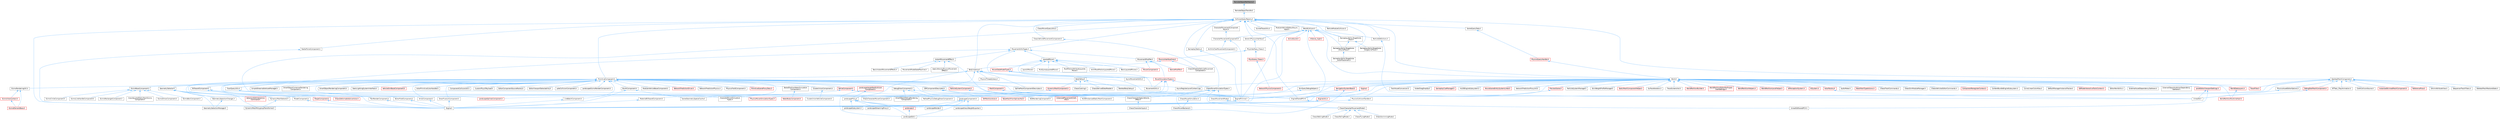 digraph "RemoteObjectPathName.h"
{
 // INTERACTIVE_SVG=YES
 // LATEX_PDF_SIZE
  bgcolor="transparent";
  edge [fontname=Helvetica,fontsize=10,labelfontname=Helvetica,labelfontsize=10];
  node [fontname=Helvetica,fontsize=10,shape=box,height=0.2,width=0.4];
  Node1 [id="Node000001",label="RemoteObjectPathName.h",height=0.2,width=0.4,color="gray40", fillcolor="grey60", style="filled", fontcolor="black",tooltip=" "];
  Node1 -> Node2 [id="edge1_Node000001_Node000002",dir="back",color="steelblue1",style="solid",tooltip=" "];
  Node2 [id="Node000002",label="RemoteObjectTransfer.h",height=0.2,width=0.4,color="grey40", fillcolor="white", style="filled",URL="$df/d26/RemoteObjectTransfer_8h.html",tooltip=" "];
  Node2 -> Node3 [id="edge2_Node000002_Node000003",dir="back",color="steelblue1",style="solid",tooltip=" "];
  Node3 [id="Node000003",label="CollisionQueryParams.h",height=0.2,width=0.4,color="grey40", fillcolor="white", style="filled",URL="$d0/d44/CollisionQueryParams_8h.html",tooltip=" "];
  Node3 -> Node4 [id="edge3_Node000003_Node000004",dir="back",color="steelblue1",style="solid",tooltip=" "];
  Node4 [id="Node000004",label="BodyInstance.h",height=0.2,width=0.4,color="grey40", fillcolor="white", style="filled",URL="$d3/d42/BodyInstance_8h.html",tooltip=" "];
  Node4 -> Node5 [id="edge4_Node000004_Node000005",dir="back",color="steelblue1",style="solid",tooltip=" "];
  Node5 [id="Node000005",label="BodySetup.h",height=0.2,width=0.4,color="grey40", fillcolor="white", style="filled",URL="$d8/d7b/BodySetup_8h.html",tooltip=" "];
  Node5 -> Node6 [id="edge5_Node000005_Node000006",dir="back",color="steelblue1",style="solid",tooltip=" "];
  Node6 [id="Node000006",label="ChaosCooking.h",height=0.2,width=0.4,color="grey40", fillcolor="white", style="filled",URL="$de/d88/ChaosCooking_8h.html",tooltip=" "];
  Node5 -> Node7 [id="edge6_Node000005_Node000007",dir="back",color="steelblue1",style="solid",tooltip=" "];
  Node7 [id="Node000007",label="ChaosDerivedDataReader.h",height=0.2,width=0.4,color="grey40", fillcolor="white", style="filled",URL="$de/d70/ChaosDerivedDataReader_8h.html",tooltip=" "];
  Node5 -> Node8 [id="edge7_Node000005_Node000008",dir="back",color="steelblue1",style="solid",tooltip=" "];
  Node8 [id="Node000008",label="DynamicMeshComponent.h",height=0.2,width=0.4,color="red", fillcolor="#FFF0F0", style="filled",URL="$d8/d66/DynamicMeshComponent_8h.html",tooltip=" "];
  Node8 -> Node16 [id="edge8_Node000008_Node000016",dir="back",color="steelblue1",style="solid",tooltip=" "];
  Node16 [id="Node000016",label="DynamicMeshSelector.h",height=0.2,width=0.4,color="grey40", fillcolor="white", style="filled",URL="$dc/d01/DynamicMeshSelector_8h.html",tooltip=" "];
  Node16 -> Node17 [id="edge9_Node000016_Node000017",dir="back",color="steelblue1",style="solid",tooltip=" "];
  Node17 [id="Node000017",label="DynamicMeshPolygroupTransformer.h",height=0.2,width=0.4,color="grey40", fillcolor="white", style="filled",URL="$dc/db2/DynamicMeshPolygroupTransformer_8h.html",tooltip=" "];
  Node8 -> Node80 [id="edge10_Node000008_Node000080",dir="back",color="steelblue1",style="solid",tooltip=" "];
  Node80 [id="Node000080",label="SceneGeometrySpatialCache.h",height=0.2,width=0.4,color="grey40", fillcolor="white", style="filled",URL="$d6/d6f/SceneGeometrySpatialCache_8h.html",tooltip=" "];
  Node5 -> Node81 [id="edge11_Node000005_Node000081",dir="back",color="steelblue1",style="solid",tooltip=" "];
  Node81 [id="Node000081",label="SkeletalBodySetup.h",height=0.2,width=0.4,color="grey40", fillcolor="white", style="filled",URL="$dc/dbc/SkeletalBodySetup_8h.html",tooltip=" "];
  Node4 -> Node82 [id="edge12_Node000004_Node000082",dir="back",color="steelblue1",style="solid",tooltip=" "];
  Node82 [id="Node000082",label="EngineSharedPCH.h",height=0.2,width=0.4,color="grey40", fillcolor="white", style="filled",URL="$dc/dbb/EngineSharedPCH_8h.html",tooltip=" "];
  Node82 -> Node83 [id="edge13_Node000082_Node000083",dir="back",color="steelblue1",style="solid",tooltip=" "];
  Node83 [id="Node000083",label="UnrealEdSharedPCH.h",height=0.2,width=0.4,color="grey40", fillcolor="white", style="filled",URL="$d1/de6/UnrealEdSharedPCH_8h.html",tooltip=" "];
  Node4 -> Node84 [id="edge14_Node000004_Node000084",dir="back",color="steelblue1",style="solid",tooltip=" "];
  Node84 [id="Node000084",label="ISMComponentDescriptor.h",height=0.2,width=0.4,color="grey40", fillcolor="white", style="filled",URL="$dd/d82/ISMComponentDescriptor_8h.html",tooltip=" "];
  Node84 -> Node85 [id="edge15_Node000084_Node000085",dir="back",color="steelblue1",style="solid",tooltip=" "];
  Node85 [id="Node000085",label="HLODInstancedStaticMeshComponent.h",height=0.2,width=0.4,color="grey40", fillcolor="white", style="filled",URL="$dd/d88/HLODInstancedStaticMeshComponent_8h.html",tooltip=" "];
  Node84 -> Node86 [id="edge16_Node000084_Node000086",dir="back",color="steelblue1",style="solid",tooltip=" "];
  Node86 [id="Node000086",label="ISMPartitionActor.h",height=0.2,width=0.4,color="red", fillcolor="#FFF0F0", style="filled",URL="$d8/dac/ISMPartitionActor_8h.html",tooltip=" "];
  Node84 -> Node88 [id="edge17_Node000084_Node000088",dir="back",color="steelblue1",style="solid",tooltip=" "];
  Node88 [id="Node000088",label="InstancedPlacementClient\lInfo.h",height=0.2,width=0.4,color="red", fillcolor="#FFF0F0", style="filled",URL="$d0/d12/InstancedPlacementClientInfo_8h.html",tooltip=" "];
  Node4 -> Node90 [id="edge18_Node000004_Node000090",dir="back",color="steelblue1",style="solid",tooltip=" "];
  Node90 [id="Node000090",label="LandscapeProxy.h",height=0.2,width=0.4,color="grey40", fillcolor="white", style="filled",URL="$db/dae/LandscapeProxy_8h.html",tooltip=" "];
  Node90 -> Node91 [id="edge19_Node000090_Node000091",dir="back",color="steelblue1",style="solid",tooltip=" "];
  Node91 [id="Node000091",label="Landscape.h",height=0.2,width=0.4,color="red", fillcolor="#FFF0F0", style="filled",URL="$d5/dd6/Landscape_8h.html",tooltip=" "];
  Node91 -> Node92 [id="edge20_Node000091_Node000092",dir="back",color="steelblue1",style="solid",tooltip=" "];
  Node92 [id="Node000092",label="LandscapeEdit.h",height=0.2,width=0.4,color="grey40", fillcolor="white", style="filled",URL="$df/d61/LandscapeEdit_8h.html",tooltip=" "];
  Node90 -> Node92 [id="edge21_Node000090_Node000092",dir="back",color="steelblue1",style="solid",tooltip=" "];
  Node90 -> Node97 [id="edge22_Node000090_Node000097",dir="back",color="steelblue1",style="solid",tooltip=" "];
  Node97 [id="Node000097",label="LandscapeRender.h",height=0.2,width=0.4,color="grey40", fillcolor="white", style="filled",URL="$df/d67/LandscapeRender_8h.html",tooltip=" "];
  Node90 -> Node98 [id="edge23_Node000090_Node000098",dir="back",color="steelblue1",style="solid",tooltip=" "];
  Node98 [id="Node000098",label="LandscapeStreamingProxy.h",height=0.2,width=0.4,color="grey40", fillcolor="white", style="filled",URL="$de/d5a/LandscapeStreamingProxy_8h.html",tooltip=" "];
  Node90 -> Node99 [id="edge24_Node000090_Node000099",dir="back",color="steelblue1",style="solid",tooltip=" "];
  Node99 [id="Node000099",label="LandscapeSubsystem.h",height=0.2,width=0.4,color="grey40", fillcolor="white", style="filled",URL="$d7/ddd/LandscapeSubsystem_8h.html",tooltip=" "];
  Node4 -> Node100 [id="edge25_Node000004_Node000100",dir="back",color="steelblue1",style="solid",tooltip=" "];
  Node100 [id="Node000100",label="PhysicsThreadLibrary.h",height=0.2,width=0.4,color="grey40", fillcolor="white", style="filled",URL="$dd/df6/PhysicsThreadLibrary_8h.html",tooltip=" "];
  Node4 -> Node101 [id="edge26_Node000004_Node000101",dir="back",color="steelblue1",style="solid",tooltip=" "];
  Node101 [id="Node000101",label="PrimitiveComponent.h",height=0.2,width=0.4,color="grey40", fillcolor="white", style="filled",URL="$df/d9f/PrimitiveComponent_8h.html",tooltip=" "];
  Node101 -> Node102 [id="edge27_Node000101_Node000102",dir="back",color="steelblue1",style="solid",tooltip=" "];
  Node102 [id="Node000102",label="ActorPrimitiveColorHandler.h",height=0.2,width=0.4,color="grey40", fillcolor="white", style="filled",URL="$d4/d72/ActorPrimitiveColorHandler_8h.html",tooltip=" "];
  Node101 -> Node103 [id="edge28_Node000101_Node000103",dir="back",color="steelblue1",style="solid",tooltip=" "];
  Node103 [id="Node000103",label="ArrowComponent.h",height=0.2,width=0.4,color="grey40", fillcolor="white", style="filled",URL="$db/d35/ArrowComponent_8h.html",tooltip=" "];
  Node103 -> Node104 [id="edge29_Node000103_Node000104",dir="back",color="steelblue1",style="solid",tooltip=" "];
  Node104 [id="Node000104",label="Engine.h",height=0.2,width=0.4,color="grey40", fillcolor="white", style="filled",URL="$d1/d34/Public_2Engine_8h.html",tooltip=" "];
  Node101 -> Node105 [id="edge30_Node000101_Node000105",dir="back",color="steelblue1",style="solid",tooltip=" "];
  Node105 [id="Node000105",label="AsyncRegisterLevelContext.cpp",height=0.2,width=0.4,color="grey40", fillcolor="white", style="filled",URL="$da/df8/AsyncRegisterLevelContext_8cpp.html",tooltip=" "];
  Node101 -> Node106 [id="edge31_Node000101_Node000106",dir="back",color="steelblue1",style="solid",tooltip=" "];
  Node106 [id="Node000106",label="BakedShallowWaterSimulation\lComponent.h",height=0.2,width=0.4,color="grey40", fillcolor="white", style="filled",URL="$d4/dbc/BakedShallowWaterSimulationComponent_8h.html",tooltip=" "];
  Node106 -> Node107 [id="edge32_Node000106_Node000107",dir="back",color="steelblue1",style="solid",tooltip=" "];
  Node107 [id="Node000107",label="WaterBodyComponent.h",height=0.2,width=0.4,color="red", fillcolor="#FFF0F0", style="filled",URL="$db/d59/WaterBodyComponent_8h.html",tooltip=" "];
  Node101 -> Node120 [id="edge33_Node000101_Node000120",dir="back",color="steelblue1",style="solid",tooltip=" "];
  Node120 [id="Node000120",label="BillboardComponent.h",height=0.2,width=0.4,color="grey40", fillcolor="white", style="filled",URL="$db/d72/BillboardComponent_8h.html",tooltip=" "];
  Node120 -> Node121 [id="edge34_Node000120_Node000121",dir="back",color="steelblue1",style="solid",tooltip=" "];
  Node121 [id="Node000121",label="ChaosDeformableSolverActor.h",height=0.2,width=0.4,color="red", fillcolor="#FFF0F0", style="filled",URL="$d2/de9/ChaosDeformableSolverActor_8h.html",tooltip=" "];
  Node120 -> Node104 [id="edge35_Node000120_Node000104",dir="back",color="steelblue1",style="solid",tooltip=" "];
  Node101 -> Node125 [id="edge36_Node000101_Node000125",dir="back",color="steelblue1",style="solid",tooltip=" "];
  Node125 [id="Node000125",label="BrushComponent.h",height=0.2,width=0.4,color="grey40", fillcolor="white", style="filled",URL="$d0/d9c/BrushComponent_8h.html",tooltip=" "];
  Node125 -> Node104 [id="edge37_Node000125_Node000104",dir="back",color="steelblue1",style="solid",tooltip=" "];
  Node125 -> Node80 [id="edge38_Node000125_Node000080",dir="back",color="steelblue1",style="solid",tooltip=" "];
  Node101 -> Node126 [id="edge39_Node000101_Node000126",dir="back",color="steelblue1",style="solid",tooltip=" "];
  Node126 [id="Node000126",label="ClusterUnionComponent.h",height=0.2,width=0.4,color="grey40", fillcolor="white", style="filled",URL="$d0/d16/ClusterUnionComponent_8h.html",tooltip=" "];
  Node126 -> Node127 [id="edge40_Node000126_Node000127",dir="back",color="steelblue1",style="solid",tooltip=" "];
  Node127 [id="Node000127",label="ClusterUnionVehicleComponent.h",height=0.2,width=0.4,color="grey40", fillcolor="white", style="filled",URL="$dd/deb/ClusterUnionVehicleComponent_8h.html",tooltip=" "];
  Node101 -> Node128 [id="edge41_Node000101_Node000128",dir="back",color="steelblue1",style="solid",tooltip=" "];
  Node128 [id="Node000128",label="ComponentCollisionUtil.h",height=0.2,width=0.4,color="grey40", fillcolor="white", style="filled",URL="$d9/d1c/ComponentCollisionUtil_8h.html",tooltip=" "];
  Node101 -> Node129 [id="edge42_Node000101_Node000129",dir="back",color="steelblue1",style="solid",tooltip=" "];
  Node129 [id="Node000129",label="CustomPhysXPayload.h",height=0.2,width=0.4,color="grey40", fillcolor="white", style="filled",URL="$d3/d90/CustomPhysXPayload_8h.html",tooltip=" "];
  Node101 -> Node130 [id="edge43_Node000101_Node000130",dir="back",color="steelblue1",style="solid",tooltip=" "];
  Node130 [id="Node000130",label="DebugDrawComponent.h",height=0.2,width=0.4,color="grey40", fillcolor="white", style="filled",URL="$d9/dae/DebugDrawComponent_8h.html",tooltip=" "];
  Node130 -> Node131 [id="edge44_Node000130_Node000131",dir="back",color="steelblue1",style="solid",tooltip=" "];
  Node131 [id="Node000131",label="EQSRenderingComponent.h",height=0.2,width=0.4,color="grey40", fillcolor="white", style="filled",URL="$df/d63/EQSRenderingComponent_8h.html",tooltip=" "];
  Node130 -> Node132 [id="edge45_Node000130_Node000132",dir="back",color="steelblue1",style="solid",tooltip=" "];
  Node132 [id="Node000132",label="PathedPhysicsDebugDrawComponent.h",height=0.2,width=0.4,color="grey40", fillcolor="white", style="filled",URL="$d9/dd8/PathedPhysicsDebugDrawComponent_8h.html",tooltip=" "];
  Node130 -> Node133 [id="edge46_Node000130_Node000133",dir="back",color="steelblue1",style="solid",tooltip=" "];
  Node133 [id="Node000133",label="SmartObjectDebugRendering\lComponent.h",height=0.2,width=0.4,color="grey40", fillcolor="white", style="filled",URL="$d2/db9/SmartObjectDebugRenderingComponent_8h.html",tooltip=" "];
  Node101 -> Node134 [id="edge47_Node000101_Node000134",dir="back",color="steelblue1",style="solid",tooltip=" "];
  Node134 [id="Node000134",label="DrawFrustumComponent.h",height=0.2,width=0.4,color="grey40", fillcolor="white", style="filled",URL="$db/d24/DrawFrustumComponent_8h.html",tooltip=" "];
  Node134 -> Node104 [id="edge48_Node000134_Node000104",dir="back",color="steelblue1",style="solid",tooltip=" "];
  Node101 -> Node135 [id="edge49_Node000101_Node000135",dir="back",color="steelblue1",style="solid",tooltip=" "];
  Node135 [id="Node000135",label="EditorComponentSourceFactory.h",height=0.2,width=0.4,color="grey40", fillcolor="white", style="filled",URL="$d4/d35/EditorComponentSourceFactory_8h.html",tooltip=" "];
  Node101 -> Node136 [id="edge50_Node000101_Node000136",dir="back",color="steelblue1",style="solid",tooltip=" "];
  Node136 [id="Node000136",label="EditorViewportSelectability.h",height=0.2,width=0.4,color="grey40", fillcolor="white", style="filled",URL="$d0/da6/EditorViewportSelectability_8h.html",tooltip=" "];
  Node101 -> Node137 [id="edge51_Node000101_Node000137",dir="back",color="steelblue1",style="solid",tooltip=" "];
  Node137 [id="Node000137",label="EngineMinimal.h",height=0.2,width=0.4,color="grey40", fillcolor="white", style="filled",URL="$d0/d2c/EngineMinimal_8h.html",tooltip=" "];
  Node137 -> Node104 [id="edge52_Node000137_Node000104",dir="back",color="steelblue1",style="solid",tooltip=" "];
  Node101 -> Node82 [id="edge53_Node000101_Node000082",dir="back",color="steelblue1",style="solid",tooltip=" "];
  Node101 -> Node138 [id="edge54_Node000101_Node000138",dir="back",color="steelblue1",style="solid",tooltip=" "];
  Node138 [id="Node000138",label="FloorQueryUtils.h",height=0.2,width=0.4,color="grey40", fillcolor="white", style="filled",URL="$df/d2a/FloorQueryUtils_8h.html",tooltip=" "];
  Node138 -> Node139 [id="edge55_Node000138_Node000139",dir="back",color="steelblue1",style="solid",tooltip=" "];
  Node139 [id="Node000139",label="ChaosCharacterMoverComponent.h",height=0.2,width=0.4,color="grey40", fillcolor="white", style="filled",URL="$d5/dd2/ChaosCharacterMoverComponent_8h.html",tooltip=" "];
  Node138 -> Node140 [id="edge56_Node000138_Node000140",dir="back",color="steelblue1",style="solid",tooltip=" "];
  Node140 [id="Node000140",label="CharacterMoverSimulation\lTypes.h",height=0.2,width=0.4,color="grey40", fillcolor="white", style="filled",URL="$df/dcc/CharacterMoverSimulationTypes_8h.html",tooltip=" "];
  Node138 -> Node141 [id="edge57_Node000138_Node000141",dir="back",color="steelblue1",style="solid",tooltip=" "];
  Node141 [id="Node000141",label="PhysicsMoverSimulationTypes.h",height=0.2,width=0.4,color="red", fillcolor="#FFF0F0", style="filled",URL="$d1/d2f/PhysicsMoverSimulationTypes_8h.html",tooltip=" "];
  Node101 -> Node151 [id="edge58_Node000101_Node000151",dir="back",color="steelblue1",style="solid",tooltip=" "];
  Node151 [id="Node000151",label="GeometrySelector.h",height=0.2,width=0.4,color="grey40", fillcolor="white", style="filled",URL="$d5/d67/GeometrySelector_8h.html",tooltip=" "];
  Node151 -> Node17 [id="edge59_Node000151_Node000017",dir="back",color="steelblue1",style="solid",tooltip=" "];
  Node151 -> Node16 [id="edge60_Node000151_Node000016",dir="back",color="steelblue1",style="solid",tooltip=" "];
  Node151 -> Node152 [id="edge61_Node000151_Node000152",dir="back",color="steelblue1",style="solid",tooltip=" "];
  Node152 [id="Node000152",label="GeometrySelectionChanges.h",height=0.2,width=0.4,color="grey40", fillcolor="white", style="filled",URL="$d2/d21/GeometrySelectionChanges_8h.html",tooltip=" "];
  Node152 -> Node153 [id="edge62_Node000152_Node000153",dir="back",color="steelblue1",style="solid",tooltip=" "];
  Node153 [id="Node000153",label="GeometrySelectionManager.h",height=0.2,width=0.4,color="grey40", fillcolor="white", style="filled",URL="$d9/d43/GeometrySelectionManager_8h.html",tooltip=" "];
  Node151 -> Node153 [id="edge63_Node000151_Node000153",dir="back",color="steelblue1",style="solid",tooltip=" "];
  Node151 -> Node154 [id="edge64_Node000151_Node000154",dir="back",color="steelblue1",style="solid",tooltip=" "];
  Node154 [id="Node000154",label="SelectionEditInteractive\lCommand.h",height=0.2,width=0.4,color="red", fillcolor="#FFF0F0", style="filled",URL="$d8/db5/SelectionEditInteractiveCommand_8h.html",tooltip=" "];
  Node101 -> Node159 [id="edge65_Node000101_Node000159",dir="back",color="steelblue1",style="solid",tooltip=" "];
  Node159 [id="Node000159",label="GizmoBaseComponent.h",height=0.2,width=0.4,color="grey40", fillcolor="white", style="filled",URL="$db/dfd/GizmoBaseComponent_8h.html",tooltip=" "];
  Node159 -> Node160 [id="edge66_Node000159_Node000160",dir="back",color="steelblue1",style="solid",tooltip=" "];
  Node160 [id="Node000160",label="GizmoArrowComponent.h",height=0.2,width=0.4,color="grey40", fillcolor="white", style="filled",URL="$d9/df9/GizmoArrowComponent_8h.html",tooltip=" "];
  Node159 -> Node161 [id="edge67_Node000159_Node000161",dir="back",color="steelblue1",style="solid",tooltip=" "];
  Node161 [id="Node000161",label="GizmoBoxComponent.h",height=0.2,width=0.4,color="grey40", fillcolor="white", style="filled",URL="$d4/d84/GizmoBoxComponent_8h.html",tooltip=" "];
  Node159 -> Node162 [id="edge68_Node000159_Node000162",dir="back",color="steelblue1",style="solid",tooltip=" "];
  Node162 [id="Node000162",label="GizmoCircleComponent.h",height=0.2,width=0.4,color="grey40", fillcolor="white", style="filled",URL="$d3/d78/GizmoCircleComponent_8h.html",tooltip=" "];
  Node159 -> Node163 [id="edge69_Node000159_Node000163",dir="back",color="steelblue1",style="solid",tooltip=" "];
  Node163 [id="Node000163",label="GizmoLineHandleComponent.h",height=0.2,width=0.4,color="grey40", fillcolor="white", style="filled",URL="$d3/d98/GizmoLineHandleComponent_8h.html",tooltip=" "];
  Node159 -> Node164 [id="edge70_Node000159_Node000164",dir="back",color="steelblue1",style="solid",tooltip=" "];
  Node164 [id="Node000164",label="GizmoRectangleComponent.h",height=0.2,width=0.4,color="grey40", fillcolor="white", style="filled",URL="$d9/ded/GizmoRectangleComponent_8h.html",tooltip=" "];
  Node159 -> Node165 [id="edge71_Node000159_Node000165",dir="back",color="steelblue1",style="solid",tooltip=" "];
  Node165 [id="Node000165",label="ViewAdjustedStaticMeshGizmo\lComponent.h",height=0.2,width=0.4,color="grey40", fillcolor="white", style="filled",URL="$d3/d99/ViewAdjustedStaticMeshGizmoComponent_8h.html",tooltip=" "];
  Node101 -> Node166 [id="edge72_Node000101_Node000166",dir="back",color="steelblue1",style="solid",tooltip=" "];
  Node166 [id="Node000166",label="GizmoRenderingUtil.h",height=0.2,width=0.4,color="grey40", fillcolor="white", style="filled",URL="$d0/d40/GizmoRenderingUtil_8h.html",tooltip=" "];
  Node166 -> Node167 [id="edge73_Node000166_Node000167",dir="back",color="steelblue1",style="solid",tooltip=" "];
  Node167 [id="Node000167",label="GizmoElementBase.h",height=0.2,width=0.4,color="red", fillcolor="#FFF0F0", style="filled",URL="$d5/d19/GizmoElementBase_8h.html",tooltip=" "];
  Node166 -> Node183 [id="edge74_Node000166_Node000183",dir="back",color="steelblue1",style="solid",tooltip=" "];
  Node183 [id="Node000183",label="GizmoViewContext.h",height=0.2,width=0.4,color="red", fillcolor="#FFF0F0", style="filled",URL="$dd/d1a/GizmoViewContext_8h.html",tooltip=" "];
  Node183 -> Node167 [id="edge75_Node000183_Node000167",dir="back",color="steelblue1",style="solid",tooltip=" "];
  Node101 -> Node84 [id="edge76_Node000101_Node000084",dir="back",color="steelblue1",style="solid",tooltip=" "];
  Node101 -> Node185 [id="edge77_Node000101_Node000185",dir="back",color="steelblue1",style="solid",tooltip=" "];
  Node185 [id="Node000185",label="LakeCollisionComponent.h",height=0.2,width=0.4,color="grey40", fillcolor="white", style="filled",URL="$d6/d05/LakeCollisionComponent_8h.html",tooltip=" "];
  Node101 -> Node186 [id="edge78_Node000101_Node000186",dir="back",color="steelblue1",style="solid",tooltip=" "];
  Node186 [id="Node000186",label="LandscapeComponent.h",height=0.2,width=0.4,color="grey40", fillcolor="white", style="filled",URL="$d4/dba/LandscapeComponent_8h.html",tooltip=" "];
  Node186 -> Node91 [id="edge79_Node000186_Node000091",dir="back",color="steelblue1",style="solid",tooltip=" "];
  Node186 -> Node92 [id="edge80_Node000186_Node000092",dir="back",color="steelblue1",style="solid",tooltip=" "];
  Node186 -> Node187 [id="edge81_Node000186_Node000187",dir="back",color="steelblue1",style="solid",tooltip=" "];
  Node187 [id="Node000187",label="LandscapeGrassWeightExporter.h",height=0.2,width=0.4,color="grey40", fillcolor="white", style="filled",URL="$de/d64/LandscapeGrassWeightExporter_8h.html",tooltip=" "];
  Node186 -> Node97 [id="edge82_Node000186_Node000097",dir="back",color="steelblue1",style="solid",tooltip=" "];
  Node101 -> Node188 [id="edge83_Node000101_Node000188",dir="back",color="steelblue1",style="solid",tooltip=" "];
  Node188 [id="Node000188",label="LandscapeGizmoRenderComponent.h",height=0.2,width=0.4,color="grey40", fillcolor="white", style="filled",URL="$d0/d84/LandscapeGizmoRenderComponent_8h.html",tooltip=" "];
  Node101 -> Node189 [id="edge84_Node000101_Node000189",dir="back",color="steelblue1",style="solid",tooltip=" "];
  Node189 [id="Node000189",label="LandscapeHeightfieldCollision\lComponent.h",height=0.2,width=0.4,color="red", fillcolor="#FFF0F0", style="filled",URL="$d2/d06/LandscapeHeightfieldCollisionComponent_8h.html",tooltip=" "];
  Node189 -> Node92 [id="edge85_Node000189_Node000092",dir="back",color="steelblue1",style="solid",tooltip=" "];
  Node189 -> Node90 [id="edge86_Node000189_Node000090",dir="back",color="steelblue1",style="solid",tooltip=" "];
  Node101 -> Node191 [id="edge87_Node000101_Node000191",dir="back",color="steelblue1",style="solid",tooltip=" "];
  Node191 [id="Node000191",label="LandscapeSplinesComponent.h",height=0.2,width=0.4,color="red", fillcolor="#FFF0F0", style="filled",URL="$d4/d7e/LandscapeSplinesComponent_8h.html",tooltip=" "];
  Node101 -> Node194 [id="edge88_Node000101_Node000194",dir="back",color="steelblue1",style="solid",tooltip=" "];
  Node194 [id="Node000194",label="LineBatchComponent.h",height=0.2,width=0.4,color="grey40", fillcolor="white", style="filled",URL="$d4/dd8/LineBatchComponent_8h.html",tooltip=" "];
  Node194 -> Node104 [id="edge89_Node000194_Node000104",dir="back",color="steelblue1",style="solid",tooltip=" "];
  Node101 -> Node195 [id="edge90_Node000101_Node000195",dir="back",color="steelblue1",style="solid",tooltip=" "];
  Node195 [id="Node000195",label="MaterialBillboardComponent.h",height=0.2,width=0.4,color="grey40", fillcolor="white", style="filled",URL="$d0/d98/MaterialBillboardComponent_8h.html",tooltip=" "];
  Node195 -> Node104 [id="edge91_Node000195_Node000104",dir="back",color="steelblue1",style="solid",tooltip=" "];
  Node101 -> Node196 [id="edge92_Node000101_Node000196",dir="back",color="steelblue1",style="solid",tooltip=" "];
  Node196 [id="Node000196",label="MeshComponent.h",height=0.2,width=0.4,color="red", fillcolor="#FFF0F0", style="filled",URL="$dd/d57/MeshComponent_8h.html",tooltip=" "];
  Node196 -> Node137 [id="edge93_Node000196_Node000137",dir="back",color="steelblue1",style="solid",tooltip=" "];
  Node196 -> Node82 [id="edge94_Node000196_Node000082",dir="back",color="steelblue1",style="solid",tooltip=" "];
  Node101 -> Node373 [id="edge95_Node000101_Node000373",dir="back",color="steelblue1",style="solid",tooltip=" "];
  Node373 [id="Node000373",label="ModelComponent.h",height=0.2,width=0.4,color="grey40", fillcolor="white", style="filled",URL="$d9/d34/ModelComponent_8h.html",tooltip=" "];
  Node373 -> Node104 [id="edge96_Node000373_Node000104",dir="back",color="steelblue1",style="solid",tooltip=" "];
  Node101 -> Node374 [id="edge97_Node000101_Node000374",dir="back",color="steelblue1",style="solid",tooltip=" "];
  Node374 [id="Node000374",label="ModularVehicleBaseComponent.h",height=0.2,width=0.4,color="grey40", fillcolor="white", style="filled",URL="$d3/dc7/ModularVehicleBaseComponent_8h.html",tooltip=" "];
  Node101 -> Node375 [id="edge98_Node000101_Node000375",dir="back",color="steelblue1",style="solid",tooltip=" "];
  Node375 [id="Node000375",label="MovementUtils.h",height=0.2,width=0.4,color="grey40", fillcolor="white", style="filled",URL="$d0/d54/MovementUtils_8h.html",tooltip=" "];
  Node101 -> Node376 [id="edge99_Node000101_Node000376",dir="back",color="steelblue1",style="solid",tooltip=" "];
  Node376 [id="Node000376",label="NetworkPredictionDriver.h",height=0.2,width=0.4,color="red", fillcolor="#FFF0F0", style="filled",URL="$d4/db2/NetworkPredictionDriver_8h.html",tooltip=" "];
  Node101 -> Node383 [id="edge100_Node000101_Node000383",dir="back",color="steelblue1",style="solid",tooltip=" "];
  Node383 [id="Node000383",label="NetworkPredictionPhysics.h",height=0.2,width=0.4,color="grey40", fillcolor="white", style="filled",URL="$d8/dee/NetworkPredictionPhysics_8h.html",tooltip=" "];
  Node101 -> Node384 [id="edge101_Node000101_Node000384",dir="back",color="steelblue1",style="solid",tooltip=" "];
  Node384 [id="Node000384",label="ParticleSystemComponent.h",height=0.2,width=0.4,color="red", fillcolor="#FFF0F0", style="filled",URL="$d4/d17/ParticleSystemComponent_8h.html",tooltip=" "];
  Node384 -> Node137 [id="edge102_Node000384_Node000137",dir="back",color="steelblue1",style="solid",tooltip=" "];
  Node101 -> Node392 [id="edge103_Node000101_Node000392",dir="back",color="steelblue1",style="solid",tooltip=" "];
  Node392 [id="Node000392",label="PhysicsFieldComponent.h",height=0.2,width=0.4,color="grey40", fillcolor="white", style="filled",URL="$dd/d76/PhysicsFieldComponent_8h.html",tooltip=" "];
  Node101 -> Node393 [id="edge104_Node000101_Node000393",dir="back",color="steelblue1",style="solid",tooltip=" "];
  Node393 [id="Node000393",label="PrimitiveSceneProxyDesc.h",height=0.2,width=0.4,color="red", fillcolor="#FFF0F0", style="filled",URL="$d8/d20/PrimitiveSceneProxyDesc_8h.html",tooltip=" "];
  Node101 -> Node398 [id="edge105_Node000101_Node000398",dir="back",color="steelblue1",style="solid",tooltip=" "];
  Node398 [id="Node000398",label="ShapeComponent.h",height=0.2,width=0.4,color="red", fillcolor="#FFF0F0", style="filled",URL="$d4/d4b/ShapeComponent_8h.html",tooltip=" "];
  Node398 -> Node104 [id="edge106_Node000398_Node000104",dir="back",color="steelblue1",style="solid",tooltip=" "];
  Node101 -> Node406 [id="edge107_Node000101_Node000406",dir="back",color="steelblue1",style="solid",tooltip=" "];
  Node406 [id="Node000406",label="SimpleStreamableAssetManager.h",height=0.2,width=0.4,color="grey40", fillcolor="white", style="filled",URL="$df/d02/SimpleStreamableAssetManager_8h.html",tooltip=" "];
  Node101 -> Node407 [id="edge108_Node000101_Node000407",dir="back",color="steelblue1",style="solid",tooltip=" "];
  Node407 [id="Node000407",label="SmartObjectContainerRendering\lComponent.h",height=0.2,width=0.4,color="grey40", fillcolor="white", style="filled",URL="$d8/d15/SmartObjectContainerRenderingComponent_8h.html",tooltip=" "];
  Node101 -> Node408 [id="edge109_Node000101_Node000408",dir="back",color="steelblue1",style="solid",tooltip=" "];
  Node408 [id="Node000408",label="SmartObjectRenderingComponent.h",height=0.2,width=0.4,color="grey40", fillcolor="white", style="filled",URL="$da/d17/SmartObjectRenderingComponent_8h.html",tooltip=" "];
  Node101 -> Node409 [id="edge110_Node000101_Node000409",dir="back",color="steelblue1",style="solid",tooltip=" "];
  Node409 [id="Node000409",label="SplineComponent.h",height=0.2,width=0.4,color="red", fillcolor="#FFF0F0", style="filled",URL="$d3/d00/SplineComponent_8h.html",tooltip=" "];
  Node409 -> Node50 [id="edge111_Node000409_Node000050",dir="back",color="steelblue1",style="solid",tooltip=" "];
  Node50 [id="Node000050",label="BaseMeshFromSplinesTool.h",height=0.2,width=0.4,color="red", fillcolor="#FFF0F0", style="filled",URL="$da/d31/BaseMeshFromSplinesTool_8h.html",tooltip=" "];
  Node409 -> Node191 [id="edge112_Node000409_Node000191",dir="back",color="steelblue1",style="solid",tooltip=" "];
  Node101 -> Node420 [id="edge113_Node000101_Node000420",dir="back",color="steelblue1",style="solid",tooltip=" "];
  Node420 [id="Node000420",label="SplineMeshComponentDescriptor.h",height=0.2,width=0.4,color="grey40", fillcolor="white", style="filled",URL="$d1/d6f/SplineMeshComponentDescriptor_8h.html",tooltip=" "];
  Node101 -> Node421 [id="edge114_Node000101_Node000421",dir="back",color="steelblue1",style="solid",tooltip=" "];
  Node421 [id="Node000421",label="StaticLightingSystemInterface.h",height=0.2,width=0.4,color="grey40", fillcolor="white", style="filled",URL="$da/d21/StaticLightingSystemInterface_8h.html",tooltip=" "];
  Node101 -> Node422 [id="edge115_Node000101_Node000422",dir="back",color="steelblue1",style="solid",tooltip=" "];
  Node422 [id="Node000422",label="TextRenderComponent.h",height=0.2,width=0.4,color="grey40", fillcolor="white", style="filled",URL="$dd/d07/TextRenderComponent_8h.html",tooltip=" "];
  Node422 -> Node104 [id="edge116_Node000422_Node000104",dir="back",color="steelblue1",style="solid",tooltip=" "];
  Node101 -> Node423 [id="edge117_Node000101_Node000423",dir="back",color="steelblue1",style="solid",tooltip=" "];
  Node423 [id="Node000423",label="VectorFieldComponent.h",height=0.2,width=0.4,color="grey40", fillcolor="white", style="filled",URL="$d1/d45/VectorFieldComponent_8h.html",tooltip=" "];
  Node423 -> Node104 [id="edge118_Node000423_Node000104",dir="back",color="steelblue1",style="solid",tooltip=" "];
  Node101 -> Node424 [id="edge119_Node000101_Node000424",dir="back",color="steelblue1",style="solid",tooltip=" "];
  Node424 [id="Node000424",label="VehicleSimBaseComponent.h",height=0.2,width=0.4,color="red", fillcolor="#FFF0F0", style="filled",URL="$d3/db2/VehicleSimBaseComponent_8h.html",tooltip=" "];
  Node4 -> Node420 [id="edge120_Node000004_Node000420",dir="back",color="steelblue1",style="solid",tooltip=" "];
  Node3 -> Node434 [id="edge121_Node000003_Node000434",dir="back",color="steelblue1",style="solid",tooltip=" "];
  Node434 [id="Node000434",label="ChaosMoverQueryUtils.h",height=0.2,width=0.4,color="grey40", fillcolor="white", style="filled",URL="$db/d6a/ChaosMoverQueryUtils_8h.html",tooltip=" "];
  Node3 -> Node435 [id="edge122_Node000003_Node000435",dir="back",color="steelblue1",style="solid",tooltip=" "];
  Node435 [id="Node000435",label="ChaosMoverSimulationTypes.h",height=0.2,width=0.4,color="grey40", fillcolor="white", style="filled",URL="$d5/de5/ChaosMoverSimulationTypes_8h.html",tooltip=" "];
  Node435 -> Node436 [id="edge123_Node000435_Node000436",dir="back",color="steelblue1",style="solid",tooltip=" "];
  Node436 [id="Node000436",label="ChaosCharacterApplyVelocity\lEffect.h",height=0.2,width=0.4,color="grey40", fillcolor="white", style="filled",URL="$d9/db6/ChaosCharacterApplyVelocityEffect_8h.html",tooltip=" "];
  Node436 -> Node437 [id="edge124_Node000436_Node000437",dir="back",color="steelblue1",style="solid",tooltip=" "];
  Node437 [id="Node000437",label="ChaosCharacterInputs.h",height=0.2,width=0.4,color="grey40", fillcolor="white", style="filled",URL="$de/dde/ChaosCharacterInputs_8h.html",tooltip=" "];
  Node435 -> Node438 [id="edge125_Node000435_Node000438",dir="back",color="steelblue1",style="solid",tooltip=" "];
  Node438 [id="Node000438",label="ChaosCharacterMovementMode.h",height=0.2,width=0.4,color="grey40", fillcolor="white", style="filled",URL="$d2/d17/ChaosCharacterMovementMode_8h.html",tooltip=" "];
  Node438 -> Node439 [id="edge126_Node000438_Node000439",dir="back",color="steelblue1",style="solid",tooltip=" "];
  Node439 [id="Node000439",label="ChaosFallingMode.h",height=0.2,width=0.4,color="grey40", fillcolor="white", style="filled",URL="$dd/d96/ChaosFallingMode_8h.html",tooltip=" "];
  Node438 -> Node440 [id="edge127_Node000438_Node000440",dir="back",color="steelblue1",style="solid",tooltip=" "];
  Node440 [id="Node000440",label="ChaosFlyingMode.h",height=0.2,width=0.4,color="grey40", fillcolor="white", style="filled",URL="$db/dc0/ChaosFlyingMode_8h.html",tooltip=" "];
  Node438 -> Node441 [id="edge128_Node000438_Node000441",dir="back",color="steelblue1",style="solid",tooltip=" "];
  Node441 [id="Node000441",label="ChaosSwimmingMode.h",height=0.2,width=0.4,color="grey40", fillcolor="white", style="filled",URL="$da/d25/ChaosSwimmingMode_8h.html",tooltip=" "];
  Node438 -> Node442 [id="edge129_Node000438_Node000442",dir="back",color="steelblue1",style="solid",tooltip=" "];
  Node442 [id="Node000442",label="ChaosWalkingMode.h",height=0.2,width=0.4,color="grey40", fillcolor="white", style="filled",URL="$da/dcd/ChaosWalkingMode_8h.html",tooltip=" "];
  Node435 -> Node139 [id="edge130_Node000435_Node000139",dir="back",color="steelblue1",style="solid",tooltip=" "];
  Node435 -> Node443 [id="edge131_Node000435_Node000443",dir="back",color="steelblue1",style="solid",tooltip=" "];
  Node443 [id="Node000443",label="ChaosMovementMode.h",height=0.2,width=0.4,color="grey40", fillcolor="white", style="filled",URL="$d4/dae/ChaosMovementMode_8h.html",tooltip=" "];
  Node443 -> Node438 [id="edge132_Node000443_Node000438",dir="back",color="steelblue1",style="solid",tooltip=" "];
  Node435 -> Node444 [id="edge133_Node000435_Node000444",dir="back",color="steelblue1",style="solid",tooltip=" "];
  Node444 [id="Node000444",label="ChaosMoverBackend.h",height=0.2,width=0.4,color="grey40", fillcolor="white", style="filled",URL="$de/d0f/ChaosMoverBackend_8h.html",tooltip=" "];
  Node435 -> Node445 [id="edge134_Node000435_Node000445",dir="back",color="steelblue1",style="solid",tooltip=" "];
  Node445 [id="Node000445",label="ChaosMoverSimulation.h",height=0.2,width=0.4,color="grey40", fillcolor="white", style="filled",URL="$d4/d18/ChaosMoverSimulation_8h.html",tooltip=" "];
  Node445 -> Node444 [id="edge135_Node000445_Node000444",dir="back",color="steelblue1",style="solid",tooltip=" "];
  Node3 -> Node446 [id="edge136_Node000003_Node000446",dir="back",color="steelblue1",style="solid",tooltip=" "];
  Node446 [id="Node000446",label="ChaosVehicleMovementComponent.h",height=0.2,width=0.4,color="grey40", fillcolor="white", style="filled",URL="$dc/dfc/ChaosVehicleMovementComponent_8h.html",tooltip=" "];
  Node446 -> Node447 [id="edge137_Node000446_Node000447",dir="back",color="steelblue1",style="solid",tooltip=" "];
  Node447 [id="Node000447",label="ChaosWheeledVehicleMovement\lComponent.h",height=0.2,width=0.4,color="grey40", fillcolor="white", style="filled",URL="$dc/d77/ChaosWheeledVehicleMovementComponent_8h.html",tooltip=" "];
  Node3 -> Node448 [id="edge138_Node000003_Node000448",dir="back",color="steelblue1",style="solid",tooltip=" "];
  Node448 [id="Node000448",label="CharacterMovementComponent\lAsync.h",height=0.2,width=0.4,color="grey40", fillcolor="white", style="filled",URL="$d4/dde/CharacterMovementComponentAsync_8h.html",tooltip=" "];
  Node448 -> Node449 [id="edge139_Node000448_Node000449",dir="back",color="steelblue1",style="solid",tooltip=" "];
  Node449 [id="Node000449",label="CharacterMovementComponent.h",height=0.2,width=0.4,color="grey40", fillcolor="white", style="filled",URL="$d8/d84/CharacterMovementComponent_8h.html",tooltip=" "];
  Node449 -> Node450 [id="edge140_Node000449_Node000450",dir="back",color="steelblue1",style="solid",tooltip=" "];
  Node450 [id="Node000450",label="ArchVisCharMovementComponent.h",height=0.2,width=0.4,color="grey40", fillcolor="white", style="filled",URL="$db/dfd/ArchVisCharMovementComponent_8h.html",tooltip=" "];
  Node449 -> Node137 [id="edge141_Node000449_Node000137",dir="back",color="steelblue1",style="solid",tooltip=" "];
  Node3 -> Node104 [id="edge142_Node000003_Node000104",dir="back",color="steelblue1",style="solid",tooltip=" "];
  Node3 -> Node137 [id="edge143_Node000003_Node000137",dir="back",color="steelblue1",style="solid",tooltip=" "];
  Node3 -> Node82 [id="edge144_Node000003_Node000082",dir="back",color="steelblue1",style="solid",tooltip=" "];
  Node3 -> Node451 [id="edge145_Node000003_Node000451",dir="back",color="steelblue1",style="solid",tooltip=" "];
  Node451 [id="Node000451",label="GameplayAbilityTargetActor\l_GroundTrace.h",height=0.2,width=0.4,color="grey40", fillcolor="white", style="filled",URL="$d8/daf/GameplayAbilityTargetActor__GroundTrace_8h.html",tooltip=" "];
  Node451 -> Node452 [id="edge146_Node000451_Node000452",dir="back",color="steelblue1",style="solid",tooltip=" "];
  Node452 [id="Node000452",label="GameplayAbilityTargetActor\l_ActorPlacement.h",height=0.2,width=0.4,color="grey40", fillcolor="white", style="filled",URL="$d5/d60/GameplayAbilityTargetActor__ActorPlacement_8h.html",tooltip=" "];
  Node3 -> Node453 [id="edge147_Node000003_Node000453",dir="back",color="steelblue1",style="solid",tooltip=" "];
  Node453 [id="Node000453",label="GameplayAbilityTargetActor\l_Trace.h",height=0.2,width=0.4,color="grey40", fillcolor="white", style="filled",URL="$d6/d1b/GameplayAbilityTargetActor__Trace_8h.html",tooltip=" "];
  Node453 -> Node451 [id="edge148_Node000453_Node000451",dir="back",color="steelblue1",style="solid",tooltip=" "];
  Node453 -> Node454 [id="edge149_Node000453_Node000454",dir="back",color="steelblue1",style="solid",tooltip=" "];
  Node454 [id="Node000454",label="GameplayAbilityTargetActor\l_SingleLineTrace.h",height=0.2,width=0.4,color="grey40", fillcolor="white", style="filled",URL="$dc/d15/GameplayAbilityTargetActor__SingleLineTrace_8h.html",tooltip=" "];
  Node3 -> Node455 [id="edge150_Node000003_Node000455",dir="back",color="steelblue1",style="solid",tooltip=" "];
  Node455 [id="Node000455",label="GameplayStatics.h",height=0.2,width=0.4,color="grey40", fillcolor="white", style="filled",URL="$d9/dc8/GameplayStatics_8h.html",tooltip=" "];
  Node455 -> Node137 [id="edge151_Node000455_Node000137",dir="back",color="steelblue1",style="solid",tooltip=" "];
  Node3 -> Node456 [id="edge152_Node000003_Node000456",dir="back",color="steelblue1",style="solid",tooltip=" "];
  Node456 [id="Node000456",label="GenericPhysicsInterface.h",height=0.2,width=0.4,color="grey40", fillcolor="white", style="filled",URL="$d6/de8/GenericPhysicsInterface_8h.html",tooltip=" "];
  Node456 -> Node457 [id="edge153_Node000456_Node000457",dir="back",color="steelblue1",style="solid",tooltip=" "];
  Node457 [id="Node000457",label="PhysInterface_Chaos.h",height=0.2,width=0.4,color="grey40", fillcolor="white", style="filled",URL="$da/d0d/PhysInterface__Chaos_8h.html",tooltip=" "];
  Node457 -> Node458 [id="edge154_Node000457_Node000458",dir="back",color="steelblue1",style="solid",tooltip=" "];
  Node458 [id="Node000458",label="PhysScene_Chaos.h",height=0.2,width=0.4,color="red", fillcolor="#FFF0F0", style="filled",URL="$d7/dc5/PhysScene__Chaos_8h.html",tooltip=" "];
  Node458 -> Node459 [id="edge155_Node000458_Node000459",dir="back",color="steelblue1",style="solid",tooltip=" "];
  Node459 [id="Node000459",label="NetworkPhysicsComponent.h",height=0.2,width=0.4,color="red", fillcolor="#FFF0F0", style="filled",URL="$d5/dcb/NetworkPhysicsComponent_8h.html",tooltip=" "];
  Node457 -> Node467 [id="edge156_Node000457_Node000467",dir="back",color="steelblue1",style="solid",tooltip=" "];
  Node467 [id="Node000467",label="PhysicsInterfaceCore.h",height=0.2,width=0.4,color="red", fillcolor="#FFF0F0", style="filled",URL="$d7/d7e/PhysicsInterfaceCore_8h.html",tooltip=" "];
  Node467 -> Node4 [id="edge157_Node000467_Node000004",dir="back",color="steelblue1",style="solid",tooltip=" "];
  Node467 -> Node447 [id="edge158_Node000467_Node000447",dir="back",color="steelblue1",style="solid",tooltip=" "];
  Node3 -> Node501 [id="edge159_Node000003_Node000501",dir="back",color="steelblue1",style="solid",tooltip=" "];
  Node501 [id="Node000501",label="KismetTraceUtils.h",height=0.2,width=0.4,color="grey40", fillcolor="white", style="filled",URL="$d6/d3a/KismetTraceUtils_8h.html",tooltip=" "];
  Node3 -> Node462 [id="edge160_Node000003_Node000462",dir="back",color="steelblue1",style="solid",tooltip=" "];
  Node462 [id="Node000462",label="ModularVehicleDefaultAsync\lInput.h",height=0.2,width=0.4,color="grey40", fillcolor="white", style="filled",URL="$d5/df8/ModularVehicleDefaultAsyncInput_8h.html",tooltip=" "];
  Node3 -> Node502 [id="edge161_Node000003_Node000502",dir="back",color="steelblue1",style="solid",tooltip=" "];
  Node502 [id="Node000502",label="MovementUtilsTypes.h",height=0.2,width=0.4,color="grey40", fillcolor="white", style="filled",URL="$dd/d05/MovementUtilsTypes_8h.html",tooltip=" "];
  Node502 -> Node503 [id="edge162_Node000502_Node000503",dir="back",color="steelblue1",style="solid",tooltip=" "];
  Node503 [id="Node000503",label="AsyncMovementUtils.h",height=0.2,width=0.4,color="grey40", fillcolor="white", style="filled",URL="$d4/d3a/AsyncMovementUtils_8h.html",tooltip=" "];
  Node502 -> Node138 [id="edge163_Node000502_Node000138",dir="back",color="steelblue1",style="solid",tooltip=" "];
  Node502 -> Node504 [id="edge164_Node000502_Node000504",dir="back",color="steelblue1",style="solid",tooltip=" "];
  Node504 [id="Node000504",label="InstantMovementEffect.h",height=0.2,width=0.4,color="grey40", fillcolor="white", style="filled",URL="$d3/d6c/InstantMovementEffect_8h.html",tooltip=" "];
  Node504 -> Node505 [id="edge165_Node000504_Node000505",dir="back",color="steelblue1",style="solid",tooltip=" "];
  Node505 [id="Node000505",label="ApplyVelocityPhysicsMovement\lEffect.h",height=0.2,width=0.4,color="grey40", fillcolor="white", style="filled",URL="$d4/de5/ApplyVelocityPhysicsMovementEffect_8h.html",tooltip=" "];
  Node504 -> Node506 [id="edge166_Node000504_Node000506",dir="back",color="steelblue1",style="solid",tooltip=" "];
  Node506 [id="Node000506",label="BasicInstantMovementEffects.h",height=0.2,width=0.4,color="grey40", fillcolor="white", style="filled",URL="$d3/d2b/BasicInstantMovementEffects_8h.html",tooltip=" "];
  Node504 -> Node436 [id="edge167_Node000504_Node000436",dir="back",color="steelblue1",style="solid",tooltip=" "];
  Node504 -> Node507 [id="edge168_Node000504_Node000507",dir="back",color="steelblue1",style="solid",tooltip=" "];
  Node507 [id="Node000507",label="MovementModeStateMachine.h",height=0.2,width=0.4,color="grey40", fillcolor="white", style="filled",URL="$d0/d36/MovementModeStateMachine_8h.html",tooltip=" "];
  Node502 -> Node508 [id="edge169_Node000502_Node000508",dir="back",color="steelblue1",style="solid",tooltip=" "];
  Node508 [id="Node000508",label="LayeredMove.h",height=0.2,width=0.4,color="grey40", fillcolor="white", style="filled",URL="$dd/d30/LayeredMove_8h.html",tooltip=" "];
  Node508 -> Node509 [id="edge170_Node000508_Node000509",dir="back",color="steelblue1",style="solid",tooltip=" "];
  Node509 [id="Node000509",label="AnimRootMotionLayeredMove.h",height=0.2,width=0.4,color="grey40", fillcolor="white", style="filled",URL="$d9/df7/AnimRootMotionLayeredMove_8h.html",tooltip=" "];
  Node508 -> Node510 [id="edge171_Node000508_Node000510",dir="back",color="steelblue1",style="solid",tooltip=" "];
  Node510 [id="Node000510",label="BasicLayeredMoves.h",height=0.2,width=0.4,color="grey40", fillcolor="white", style="filled",URL="$de/d61/BasicLayeredMoves_8h.html",tooltip=" "];
  Node508 -> Node511 [id="edge172_Node000508_Node000511",dir="back",color="steelblue1",style="solid",tooltip=" "];
  Node511 [id="Node000511",label="LaunchMove.h",height=0.2,width=0.4,color="grey40", fillcolor="white", style="filled",URL="$df/d04/LaunchMove_8h.html",tooltip=" "];
  Node508 -> Node512 [id="edge173_Node000508_Node000512",dir="back",color="steelblue1",style="solid",tooltip=" "];
  Node512 [id="Node000512",label="MoverComponent.h",height=0.2,width=0.4,color="red", fillcolor="#FFF0F0", style="filled",URL="$dc/d95/MoverComponent_8h.html",tooltip=" "];
  Node508 -> Node518 [id="edge174_Node000508_Node000518",dir="back",color="steelblue1",style="solid",tooltip=" "];
  Node518 [id="Node000518",label="MoverDataModelTypes.h",height=0.2,width=0.4,color="red", fillcolor="#FFF0F0", style="filled",URL="$d7/d8d/MoverDataModelTypes_8h.html",tooltip=" "];
  Node518 -> Node503 [id="edge175_Node000518_Node000503",dir="back",color="steelblue1",style="solid",tooltip=" "];
  Node518 -> Node375 [id="edge176_Node000518_Node000375",dir="back",color="steelblue1",style="solid",tooltip=" "];
  Node518 -> Node521 [id="edge177_Node000518_Node000521",dir="back",color="steelblue1",style="solid",tooltip=" "];
  Node521 [id="Node000521",label="MoverSimulationTypes.h",height=0.2,width=0.4,color="red", fillcolor="#FFF0F0", style="filled",URL="$db/d92/MoverSimulationTypes_8h.html",tooltip=" "];
  Node521 -> Node435 [id="edge178_Node000521_Node000435",dir="back",color="steelblue1",style="solid",tooltip=" "];
  Node521 -> Node140 [id="edge179_Node000521_Node000140",dir="back",color="steelblue1",style="solid",tooltip=" "];
  Node521 -> Node375 [id="edge180_Node000521_Node000375",dir="back",color="steelblue1",style="solid",tooltip=" "];
  Node521 -> Node141 [id="edge181_Node000521_Node000141",dir="back",color="steelblue1",style="solid",tooltip=" "];
  Node508 -> Node521 [id="edge182_Node000508_Node000521",dir="back",color="steelblue1",style="solid",tooltip=" "];
  Node508 -> Node538 [id="edge183_Node000508_Node000538",dir="back",color="steelblue1",style="solid",tooltip=" "];
  Node538 [id="Node000538",label="MultiJumpLayeredMove.h",height=0.2,width=0.4,color="grey40", fillcolor="white", style="filled",URL="$d7/d96/MultiJumpLayeredMove_8h.html",tooltip=" "];
  Node508 -> Node539 [id="edge184_Node000508_Node000539",dir="back",color="steelblue1",style="solid",tooltip=" "];
  Node539 [id="Node000539",label="RootMotionAttributeLayered\lMove.h",height=0.2,width=0.4,color="grey40", fillcolor="white", style="filled",URL="$d1/d5e/RootMotionAttributeLayeredMove_8h.html",tooltip=" "];
  Node502 -> Node540 [id="edge185_Node000502_Node000540",dir="back",color="steelblue1",style="solid",tooltip=" "];
  Node540 [id="Node000540",label="MovementModifier.h",height=0.2,width=0.4,color="grey40", fillcolor="white", style="filled",URL="$d0/dc9/MovementModifier_8h.html",tooltip=" "];
  Node540 -> Node512 [id="edge186_Node000540_Node000512",dir="back",color="steelblue1",style="solid",tooltip=" "];
  Node540 -> Node521 [id="edge187_Node000540_Node000521",dir="back",color="steelblue1",style="solid",tooltip=" "];
  Node540 -> Node541 [id="edge188_Node000540_Node000541",dir="back",color="steelblue1",style="solid",tooltip=" "];
  Node541 [id="Node000541",label="StanceModifier.h",height=0.2,width=0.4,color="red", fillcolor="#FFF0F0", style="filled",URL="$d8/d06/StanceModifier_8h.html",tooltip=" "];
  Node3 -> Node542 [id="edge189_Node000003_Node000542",dir="back",color="steelblue1",style="solid",tooltip=" "];
  Node542 [id="Node000542",label="ParticleDefinitions.h",height=0.2,width=0.4,color="grey40", fillcolor="white", style="filled",URL="$db/dde/ParticleDefinitions_8h.html",tooltip=" "];
  Node542 -> Node247 [id="edge190_Node000542_Node000247",dir="back",color="steelblue1",style="solid",tooltip=" "];
  Node247 [id="Node000247",label="UnrealEd.h",height=0.2,width=0.4,color="grey40", fillcolor="white", style="filled",URL="$d2/d5f/UnrealEd_8h.html",tooltip=" "];
  Node3 -> Node543 [id="edge191_Node000003_Node000543",dir="back",color="steelblue1",style="solid",tooltip=" "];
  Node543 [id="Node000543",label="ParticleModuleCollision.h",height=0.2,width=0.4,color="grey40", fillcolor="white", style="filled",URL="$d5/d24/ParticleModuleCollision_8h.html",tooltip=" "];
  Node3 -> Node101 [id="edge192_Node000003_Node000101",dir="back",color="steelblue1",style="solid",tooltip=" "];
  Node3 -> Node544 [id="edge193_Node000003_Node000544",dir="back",color="steelblue1",style="solid",tooltip=" "];
  Node544 [id="Node000544",label="RadialForceComponent.h",height=0.2,width=0.4,color="grey40", fillcolor="white", style="filled",URL="$d2/d85/RadialForceComponent_8h.html",tooltip=" "];
  Node544 -> Node104 [id="edge194_Node000544_Node000104",dir="back",color="steelblue1",style="solid",tooltip=" "];
  Node3 -> Node545 [id="edge195_Node000003_Node000545",dir="back",color="steelblue1",style="solid",tooltip=" "];
  Node545 [id="Node000545",label="SceneQueryData.h",height=0.2,width=0.4,color="grey40", fillcolor="white", style="filled",URL="$dc/d62/SceneQueryData_8h.html",tooltip=" "];
  Node545 -> Node546 [id="edge196_Node000545_Node000546",dir="back",color="steelblue1",style="solid",tooltip=" "];
  Node546 [id="Node000546",label="PhysicsQueryHandler.h",height=0.2,width=0.4,color="red", fillcolor="#FFF0F0", style="filled",URL="$da/d62/PhysicsQueryHandler_8h.html",tooltip=" "];
  Node546 -> Node548 [id="edge197_Node000546_Node000548",dir="back",color="steelblue1",style="solid",tooltip=" "];
  Node548 [id="Node000548",label="World.h",height=0.2,width=0.4,color="grey40", fillcolor="white", style="filled",URL="$dd/d5b/World_8h.html",tooltip=" "];
  Node548 -> Node549 [id="edge198_Node000548_Node000549",dir="back",color="steelblue1",style="solid",tooltip=" "];
  Node549 [id="Node000549",label="AIPerceptionSystem.h",height=0.2,width=0.4,color="red", fillcolor="#FFF0F0", style="filled",URL="$d0/d08/AIPerceptionSystem_8h.html",tooltip=" "];
  Node548 -> Node551 [id="edge199_Node000548_Node000551",dir="back",color="steelblue1",style="solid",tooltip=" "];
  Node551 [id="Node000551",label="AISystem.h",height=0.2,width=0.4,color="red", fillcolor="#FFF0F0", style="filled",URL="$d0/d71/AISystem_8h.html",tooltip=" "];
  Node548 -> Node579 [id="edge200_Node000548_Node000579",dir="back",color="steelblue1",style="solid",tooltip=" "];
  Node579 [id="Node000579",label="ActorFactory.h",height=0.2,width=0.4,color="red", fillcolor="#FFF0F0", style="filled",URL="$d7/dae/ActorFactory_8h.html",tooltip=" "];
  Node579 -> Node247 [id="edge201_Node000579_Node000247",dir="back",color="steelblue1",style="solid",tooltip=" "];
  Node548 -> Node105 [id="edge202_Node000548_Node000105",dir="back",color="steelblue1",style="solid",tooltip=" "];
  Node548 -> Node622 [id="edge203_Node000548_Node000622",dir="back",color="steelblue1",style="solid",tooltip=" "];
  Node622 [id="Node000622",label="AudioMeter.h",height=0.2,width=0.4,color="grey40", fillcolor="white", style="filled",URL="$de/db0/AudioMeter_8h.html",tooltip=" "];
  Node548 -> Node50 [id="edge204_Node000548_Node000050",dir="back",color="steelblue1",style="solid",tooltip=" "];
  Node548 -> Node318 [id="edge205_Node000548_Node000318",dir="back",color="steelblue1",style="solid",tooltip=" "];
  Node318 [id="Node000318",label="BookMarkTypeActions.h",height=0.2,width=0.4,color="red", fillcolor="#FFF0F0", style="filled",URL="$d0/d2f/BookMarkTypeActions_8h.html",tooltip=" "];
  Node548 -> Node623 [id="edge206_Node000548_Node000623",dir="back",color="steelblue1",style="solid",tooltip=" "];
  Node623 [id="Node000623",label="ChaosFleshCommands.h",height=0.2,width=0.4,color="grey40", fillcolor="white", style="filled",URL="$d9/db1/ChaosFleshCommands_8h.html",tooltip=" "];
  Node548 -> Node461 [id="edge207_Node000548_Node000461",dir="back",color="steelblue1",style="solid",tooltip=" "];
  Node461 [id="Node000461",label="ChaosSimModuleManager.h",height=0.2,width=0.4,color="grey40", fillcolor="white", style="filled",URL="$d7/dd1/ChaosSimModuleManager_8h.html",tooltip=" "];
  Node548 -> Node624 [id="edge208_Node000548_Node000624",dir="back",color="steelblue1",style="solid",tooltip=" "];
  Node624 [id="Node000624",label="ChaosVehiclesEditorCommands.h",height=0.2,width=0.4,color="grey40", fillcolor="white", style="filled",URL="$de/dbf/ChaosVehiclesEditorCommands_8h.html",tooltip=" "];
  Node548 -> Node625 [id="edge209_Node000548_Node000625",dir="back",color="steelblue1",style="solid",tooltip=" "];
  Node625 [id="Node000625",label="ComponentReregisterContext.h",height=0.2,width=0.4,color="red", fillcolor="#FFF0F0", style="filled",URL="$de/d6e/ComponentReregisterContext_8h.html",tooltip=" "];
  Node548 -> Node646 [id="edge210_Node000548_Node000646",dir="back",color="steelblue1",style="solid",tooltip=" "];
  Node646 [id="Node000646",label="ContentBundleEngineSubsystem.h",height=0.2,width=0.4,color="grey40", fillcolor="white", style="filled",URL="$d5/d9b/ContentBundleEngineSubsystem_8h.html",tooltip=" "];
  Node548 -> Node647 [id="edge211_Node000548_Node000647",dir="back",color="steelblue1",style="solid",tooltip=" "];
  Node647 [id="Node000647",label="CurveLinearColorAtlas.h",height=0.2,width=0.4,color="grey40", fillcolor="white", style="filled",URL="$dd/d63/CurveLinearColorAtlas_8h.html",tooltip=" "];
  Node548 -> Node648 [id="edge212_Node000548_Node000648",dir="back",color="steelblue1",style="solid",tooltip=" "];
  Node648 [id="Node000648",label="DefaultManagerInstanceTracker.h",height=0.2,width=0.4,color="grey40", fillcolor="white", style="filled",URL="$d4/d29/DefaultManagerInstanceTracker_8h.html",tooltip=" "];
  Node548 -> Node649 [id="edge213_Node000548_Node000649",dir="back",color="steelblue1",style="solid",tooltip=" "];
  Node649 [id="Node000649",label="EdModeInteractiveToolsContext.h",height=0.2,width=0.4,color="red", fillcolor="#FFF0F0", style="filled",URL="$d7/da4/EdModeInteractiveToolsContext_8h.html",tooltip=" "];
  Node548 -> Node651 [id="edge214_Node000548_Node000651",dir="back",color="steelblue1",style="solid",tooltip=" "];
  Node651 [id="Node000651",label="EditorWorldUtils.h",height=0.2,width=0.4,color="grey40", fillcolor="white", style="filled",URL="$dc/d0a/EditorWorldUtils_8h.html",tooltip=" "];
  Node548 -> Node652 [id="edge215_Node000548_Node000652",dir="back",color="steelblue1",style="solid",tooltip=" "];
  Node652 [id="Node000652",label="Engine.h",height=0.2,width=0.4,color="red", fillcolor="#FFF0F0", style="filled",URL="$d0/de7/Classes_2Engine_2Engine_8h.html",tooltip=" "];
  Node652 -> Node104 [id="edge216_Node000652_Node000104",dir="back",color="steelblue1",style="solid",tooltip=" "];
  Node652 -> Node82 [id="edge217_Node000652_Node000082",dir="back",color="steelblue1",style="solid",tooltip=" "];
  Node548 -> Node137 [id="edge218_Node000548_Node000137",dir="back",color="steelblue1",style="solid",tooltip=" "];
  Node548 -> Node82 [id="edge219_Node000548_Node000082",dir="back",color="steelblue1",style="solid",tooltip=" "];
  Node548 -> Node967 [id="edge220_Node000548_Node000967",dir="back",color="steelblue1",style="solid",tooltip=" "];
  Node967 [id="Node000967",label="EngineUtils.h",height=0.2,width=0.4,color="red", fillcolor="#FFF0F0", style="filled",URL="$d4/d61/EngineUtils_8h.html",tooltip=" "];
  Node967 -> Node104 [id="edge221_Node000967_Node000104",dir="back",color="steelblue1",style="solid",tooltip=" "];
  Node548 -> Node974 [id="edge222_Node000548_Node000974",dir="back",color="steelblue1",style="solid",tooltip=" "];
  Node974 [id="Node000974",label="EnvQueryDebugHelpers.h",height=0.2,width=0.4,color="grey40", fillcolor="white", style="filled",URL="$de/dda/EnvQueryDebugHelpers_8h.html",tooltip=" "];
  Node974 -> Node131 [id="edge223_Node000974_Node000131",dir="back",color="steelblue1",style="solid",tooltip=" "];
  Node548 -> Node975 [id="edge224_Node000548_Node000975",dir="back",color="steelblue1",style="solid",tooltip=" "];
  Node975 [id="Node000975",label="ExternalAssetDependencyGatherer.h",height=0.2,width=0.4,color="grey40", fillcolor="white", style="filled",URL="$da/dbe/ExternalAssetDependencyGatherer_8h.html",tooltip=" "];
  Node548 -> Node976 [id="edge225_Node000548_Node000976",dir="back",color="steelblue1",style="solid",tooltip=" "];
  Node976 [id="Node000976",label="ExternalObjectAndActorDependency\lGatherer.h",height=0.2,width=0.4,color="grey40", fillcolor="white", style="filled",URL="$d3/d4e/ExternalObjectAndActorDependencyGatherer_8h.html",tooltip=" "];
  Node548 -> Node977 [id="edge226_Node000548_Node000977",dir="back",color="steelblue1",style="solid",tooltip=" "];
  Node977 [id="Node000977",label="FleshAssetConversion.h",height=0.2,width=0.4,color="grey40", fillcolor="white", style="filled",URL="$d3/d2e/FleshAssetConversion_8h.html",tooltip=" "];
  Node548 -> Node978 [id="edge227_Node000548_Node000978",dir="back",color="steelblue1",style="solid",tooltip=" "];
  Node978 [id="Node000978",label="FolderDragDropOp.h",height=0.2,width=0.4,color="grey40", fillcolor="white", style="filled",URL="$d9/d22/FolderDragDropOp_8h.html",tooltip=" "];
  Node548 -> Node979 [id="edge228_Node000548_Node000979",dir="back",color="steelblue1",style="solid",tooltip=" "];
  Node979 [id="Node000979",label="GameplayCueManager.h",height=0.2,width=0.4,color="red", fillcolor="#FFF0F0", style="filled",URL="$d7/d4e/GameplayCueManager_8h.html",tooltip=" "];
  Node548 -> Node982 [id="edge229_Node000548_Node000982",dir="back",color="steelblue1",style="solid",tooltip=" "];
  Node982 [id="Node000982",label="HLODEngineSubsystem.h",height=0.2,width=0.4,color="grey40", fillcolor="white", style="filled",URL="$d5/d59/HLODEngineSubsystem_8h.html",tooltip=" "];
  Node548 -> Node983 [id="edge230_Node000548_Node000983",dir="back",color="steelblue1",style="solid",tooltip=" "];
  Node983 [id="Node000983",label="LevelEditorViewportSettings.h",height=0.2,width=0.4,color="red", fillcolor="#FFF0F0", style="filled",URL="$df/dbd/LevelEditorViewportSettings_8h.html",tooltip=" "];
  Node983 -> Node247 [id="edge231_Node000983_Node000247",dir="back",color="steelblue1",style="solid",tooltip=" "];
  Node983 -> Node83 [id="edge232_Node000983_Node000083",dir="back",color="steelblue1",style="solid",tooltip=" "];
  Node548 -> Node986 [id="edge233_Node000548_Node000986",dir="back",color="steelblue1",style="solid",tooltip=" "];
  Node986 [id="Node000986",label="MovieSceneEntitySystemLinker.h",height=0.2,width=0.4,color="red", fillcolor="#FFF0F0", style="filled",URL="$d9/d16/MovieSceneEntitySystemLinker_8h.html",tooltip=" "];
  Node548 -> Node1080 [id="edge234_Node000548_Node001080",dir="back",color="steelblue1",style="solid",tooltip=" "];
  Node1080 [id="Node001080",label="NavigationSystemBase.h",height=0.2,width=0.4,color="red", fillcolor="#FFF0F0", style="filled",URL="$d3/d6b/NavigationSystemBase_8h.html",tooltip=" "];
  Node1080 -> Node137 [id="edge235_Node001080_Node000137",dir="back",color="steelblue1",style="solid",tooltip=" "];
  Node1080 -> Node92 [id="edge236_Node001080_Node000092",dir="back",color="steelblue1",style="solid",tooltip=" "];
  Node548 -> Node459 [id="edge237_Node000548_Node000459",dir="back",color="steelblue1",style="solid",tooltip=" "];
  Node548 -> Node382 [id="edge238_Node000548_Node000382",dir="back",color="steelblue1",style="solid",tooltip=" "];
  Node382 [id="Node000382",label="NetworkPredictionProxyInit.h",height=0.2,width=0.4,color="grey40", fillcolor="white", style="filled",URL="$da/d98/NetworkPredictionProxyInit_8h.html",tooltip=" "];
  Node548 -> Node1084 [id="edge239_Node000548_Node001084",dir="back",color="steelblue1",style="solid",tooltip=" "];
  Node1084 [id="Node001084",label="ParticleSystemManager.h",height=0.2,width=0.4,color="grey40", fillcolor="white", style="filled",URL="$de/df4/ParticleSystemManager_8h.html",tooltip=" "];
  Node548 -> Node1085 [id="edge240_Node000548_Node001085",dir="back",color="steelblue1",style="solid",tooltip=" "];
  Node1085 [id="Node001085",label="PhysicsCollisionHandler.h",height=0.2,width=0.4,color="grey40", fillcolor="white", style="filled",URL="$d8/d72/PhysicsCollisionHandler_8h.html",tooltip=" "];
  Node1085 -> Node104 [id="edge241_Node001085_Node000104",dir="back",color="steelblue1",style="solid",tooltip=" "];
  Node548 -> Node1086 [id="edge242_Node000548_Node001086",dir="back",color="steelblue1",style="solid",tooltip=" "];
  Node1086 [id="Node001086",label="PreviewScene.h",height=0.2,width=0.4,color="red", fillcolor="#FFF0F0", style="filled",URL="$d7/dcc/PreviewScene_8h.html",tooltip=" "];
  Node1086 -> Node82 [id="edge243_Node001086_Node000082",dir="back",color="steelblue1",style="solid",tooltip=" "];
  Node548 -> Node313 [id="edge244_Node000548_Node000313",dir="back",color="steelblue1",style="solid",tooltip=" "];
  Node313 [id="Node000313",label="SkinWeightProfileManager.h",height=0.2,width=0.4,color="grey40", fillcolor="white", style="filled",URL="$d4/d83/SkinWeightProfileManager_8h.html",tooltip=" "];
  Node548 -> Node367 [id="edge245_Node000548_Node000367",dir="back",color="steelblue1",style="solid",tooltip=" "];
  Node367 [id="Node000367",label="StaticMeshComponentHelper.h",height=0.2,width=0.4,color="red", fillcolor="#FFF0F0", style="filled",URL="$dc/dc1/StaticMeshComponentHelper_8h.html",tooltip=" "];
  Node548 -> Node359 [id="edge246_Node000548_Node000359",dir="back",color="steelblue1",style="solid",tooltip=" "];
  Node359 [id="Node000359",label="SurfaceIterators.h",height=0.2,width=0.4,color="grey40", fillcolor="white", style="filled",URL="$da/de6/SurfaceIterators_8h.html",tooltip=" "];
  Node548 -> Node274 [id="edge247_Node000548_Node000274",dir="back",color="steelblue1",style="solid",tooltip=" "];
  Node274 [id="Node000274",label="TraceFilter.h",height=0.2,width=0.4,color="red", fillcolor="#FFF0F0", style="filled",URL="$de/dc1/TraceFilter_8h.html",tooltip=" "];
  Node548 -> Node1095 [id="edge248_Node000548_Node001095",dir="back",color="steelblue1",style="solid",tooltip=" "];
  Node1095 [id="Node001095",label="TraceScreenshot.h",height=0.2,width=0.4,color="grey40", fillcolor="white", style="filled",URL="$d7/d5b/TraceScreenshot_8h.html",tooltip=" "];
  Node548 -> Node1096 [id="edge249_Node000548_Node001096",dir="back",color="steelblue1",style="solid",tooltip=" "];
  Node1096 [id="Node001096",label="WorldDataLayers.h",height=0.2,width=0.4,color="red", fillcolor="#FFF0F0", style="filled",URL="$d1/d1d/WorldDataLayers_8h.html",tooltip=" "];
  Node1096 -> Node853 [id="edge250_Node001096_Node000853",dir="back",color="steelblue1",style="solid",tooltip=" "];
  Node853 [id="Node000853",label="WorldPartitionRuntimeHash.h",height=0.2,width=0.4,color="red", fillcolor="#FFF0F0", style="filled",URL="$d9/df1/WorldPartitionRuntimeHash_8h.html",tooltip=" "];
  Node548 -> Node1097 [id="edge251_Node000548_Node001097",dir="back",color="steelblue1",style="solid",tooltip=" "];
  Node1097 [id="Node001097",label="WorldPartitionBuilder.h",height=0.2,width=0.4,color="red", fillcolor="#FFF0F0", style="filled",URL="$d8/dd5/WorldPartitionBuilder_8h.html",tooltip=" "];
  Node548 -> Node1106 [id="edge252_Node000548_Node001106",dir="back",color="steelblue1",style="solid",tooltip=" "];
  Node1106 [id="Node001106",label="WorldPartitionEditorPerProject\lUserSettings.h",height=0.2,width=0.4,color="red", fillcolor="#FFF0F0", style="filled",URL="$d0/d94/WorldPartitionEditorPerProjectUserSettings_8h.html",tooltip=" "];
  Node548 -> Node1111 [id="edge253_Node000548_Node001111",dir="back",color="steelblue1",style="solid",tooltip=" "];
  Node1111 [id="Node001111",label="WorldPartitionHelpers.h",height=0.2,width=0.4,color="red", fillcolor="#FFF0F0", style="filled",URL="$d9/dff/WorldPartitionHelpers_8h.html",tooltip=" "];
  Node548 -> Node1112 [id="edge254_Node000548_Node001112",dir="back",color="steelblue1",style="solid",tooltip=" "];
  Node1112 [id="Node001112",label="WorldPartitionLevelHelper.h",height=0.2,width=0.4,color="red", fillcolor="#FFF0F0", style="filled",URL="$dc/d1d/WorldPartitionLevelHelper_8h.html",tooltip=" "];
  Node548 -> Node853 [id="edge255_Node000548_Node000853",dir="back",color="steelblue1",style="solid",tooltip=" "];
  Node3 -> Node241 [id="edge256_Node000003_Node000241",dir="back",color="steelblue1",style="solid",tooltip=" "];
  Node241 [id="Node000241",label="SkeletalMeshComponent.h",height=0.2,width=0.4,color="grey40", fillcolor="white", style="filled",URL="$d8/db5/SkeletalMeshComponent_8h.html",tooltip=" "];
  Node241 -> Node242 [id="edge257_Node000241_Node000242",dir="back",color="steelblue1",style="solid",tooltip=" "];
  Node242 [id="Node000242",label="BTTask_PlayAnimation.h",height=0.2,width=0.4,color="grey40", fillcolor="white", style="filled",URL="$db/d8d/BTTask__PlayAnimation_8h.html",tooltip=" "];
  Node241 -> Node243 [id="edge258_Node000241_Node000243",dir="back",color="steelblue1",style="solid",tooltip=" "];
  Node243 [id="Node000243",label="ClothCollisionSource.h",height=0.2,width=0.4,color="grey40", fillcolor="white", style="filled",URL="$d2/dac/ClothCollisionSource_8h.html",tooltip=" "];
  Node241 -> Node244 [id="edge259_Node000241_Node000244",dir="back",color="steelblue1",style="solid",tooltip=" "];
  Node244 [id="Node000244",label="DebugSkelMeshComponent.h",height=0.2,width=0.4,color="red", fillcolor="#FFF0F0", style="filled",URL="$d5/d33/DebugSkelMeshComponent_8h.html",tooltip=" "];
  Node244 -> Node247 [id="edge260_Node000244_Node000247",dir="back",color="steelblue1",style="solid",tooltip=" "];
  Node241 -> Node137 [id="edge261_Node000241_Node000137",dir="back",color="steelblue1",style="solid",tooltip=" "];
  Node241 -> Node82 [id="edge262_Node000241_Node000082",dir="back",color="steelblue1",style="solid",tooltip=" "];
  Node241 -> Node248 [id="edge263_Node000241_Node000248",dir="back",color="steelblue1",style="solid",tooltip=" "];
  Node248 [id="Node000248",label="InstancedSkinnedMeshComponent.h",height=0.2,width=0.4,color="red", fillcolor="#FFF0F0", style="filled",URL="$d7/da7/InstancedSkinnedMeshComponent_8h.html",tooltip=" "];
  Node241 -> Node251 [id="edge264_Node000241_Node000251",dir="back",color="steelblue1",style="solid",tooltip=" "];
  Node251 [id="Node000251",label="PhysicsAssetEditorOptions.h",height=0.2,width=0.4,color="grey40", fillcolor="white", style="filled",URL="$df/d83/PhysicsAssetEditorOptions_8h.html",tooltip=" "];
  Node251 -> Node247 [id="edge265_Node000251_Node000247",dir="back",color="steelblue1",style="solid",tooltip=" "];
  Node241 -> Node252 [id="edge266_Node000241_Node000252",dir="back",color="steelblue1",style="solid",tooltip=" "];
  Node252 [id="Node000252",label="ReferencePose.h",height=0.2,width=0.4,color="red", fillcolor="#FFF0F0", style="filled",URL="$d7/d7f/ReferencePose_8h.html",tooltip=" "];
  Node241 -> Node271 [id="edge267_Node000241_Node000271",dir="back",color="steelblue1",style="solid",tooltip=" "];
  Node271 [id="Node000271",label="SAnimAttributeView.h",height=0.2,width=0.4,color="grey40", fillcolor="white", style="filled",URL="$df/d42/SAnimAttributeView_8h.html",tooltip=" "];
  Node241 -> Node272 [id="edge268_Node000241_Node000272",dir="back",color="steelblue1",style="solid",tooltip=" "];
  Node272 [id="Node000272",label="SequencerTrackFilters.h",height=0.2,width=0.4,color="grey40", fillcolor="white", style="filled",URL="$df/d72/SequencerTrackFilters_8h.html",tooltip=" "];
  Node241 -> Node273 [id="edge269_Node000241_Node000273",dir="back",color="steelblue1",style="solid",tooltip=" "];
  Node273 [id="Node000273",label="SkeletalMeshRestoreState.h",height=0.2,width=0.4,color="grey40", fillcolor="white", style="filled",URL="$d4/dfa/SkeletalMeshRestoreState_8h.html",tooltip=" "];
  Node241 -> Node274 [id="edge270_Node000241_Node000274",dir="back",color="steelblue1",style="solid",tooltip=" "];
  Node3 -> Node548 [id="edge271_Node000003_Node000548",dir="back",color="steelblue1",style="solid",tooltip=" "];
  Node3 -> Node1114 [id="edge272_Node000003_Node001114",dir="back",color="steelblue1",style="solid",tooltip=" "];
  Node1114 [id="Node001114",label="WorldCollision.h",height=0.2,width=0.4,color="grey40", fillcolor="white", style="filled",URL="$d3/db3/WorldCollision_8h.html",tooltip=" "];
  Node1114 -> Node1115 [id="edge273_Node001114_Node001115",dir="back",color="steelblue1",style="solid",tooltip=" "];
  Node1115 [id="Node001115",label="AISense_Sight.h",height=0.2,width=0.4,color="red", fillcolor="#FFF0F0", style="filled",URL="$d7/d6f/AISense__Sight_8h.html",tooltip=" "];
  Node1114 -> Node1118 [id="edge274_Node001114_Node001118",dir="back",color="steelblue1",style="solid",tooltip=" "];
  Node1118 [id="Node001118",label="ActiveSound.h",height=0.2,width=0.4,color="red", fillcolor="#FFF0F0", style="filled",URL="$dc/d95/ActiveSound_8h.html",tooltip=" "];
  Node1114 -> Node449 [id="edge275_Node001114_Node000449",dir="back",color="steelblue1",style="solid",tooltip=" "];
  Node1114 -> Node104 [id="edge276_Node001114_Node000104",dir="back",color="steelblue1",style="solid",tooltip=" "];
  Node1114 -> Node137 [id="edge277_Node001114_Node000137",dir="back",color="steelblue1",style="solid",tooltip=" "];
  Node1114 -> Node82 [id="edge278_Node001114_Node000082",dir="back",color="steelblue1",style="solid",tooltip=" "];
  Node1114 -> Node451 [id="edge279_Node001114_Node000451",dir="back",color="steelblue1",style="solid",tooltip=" "];
  Node1114 -> Node453 [id="edge280_Node001114_Node000453",dir="back",color="steelblue1",style="solid",tooltip=" "];
  Node1114 -> Node456 [id="edge281_Node001114_Node000456",dir="back",color="steelblue1",style="solid",tooltip=" "];
  Node1114 -> Node542 [id="edge282_Node001114_Node000542",dir="back",color="steelblue1",style="solid",tooltip=" "];
  Node1114 -> Node548 [id="edge283_Node001114_Node000548",dir="back",color="steelblue1",style="solid",tooltip=" "];
}
